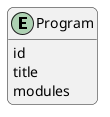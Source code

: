 @startuml
'https://plantuml.com/class-diagram
skinparam roundcorner 12

entity Program {
id
title
modules
}

hide methods
@enduml